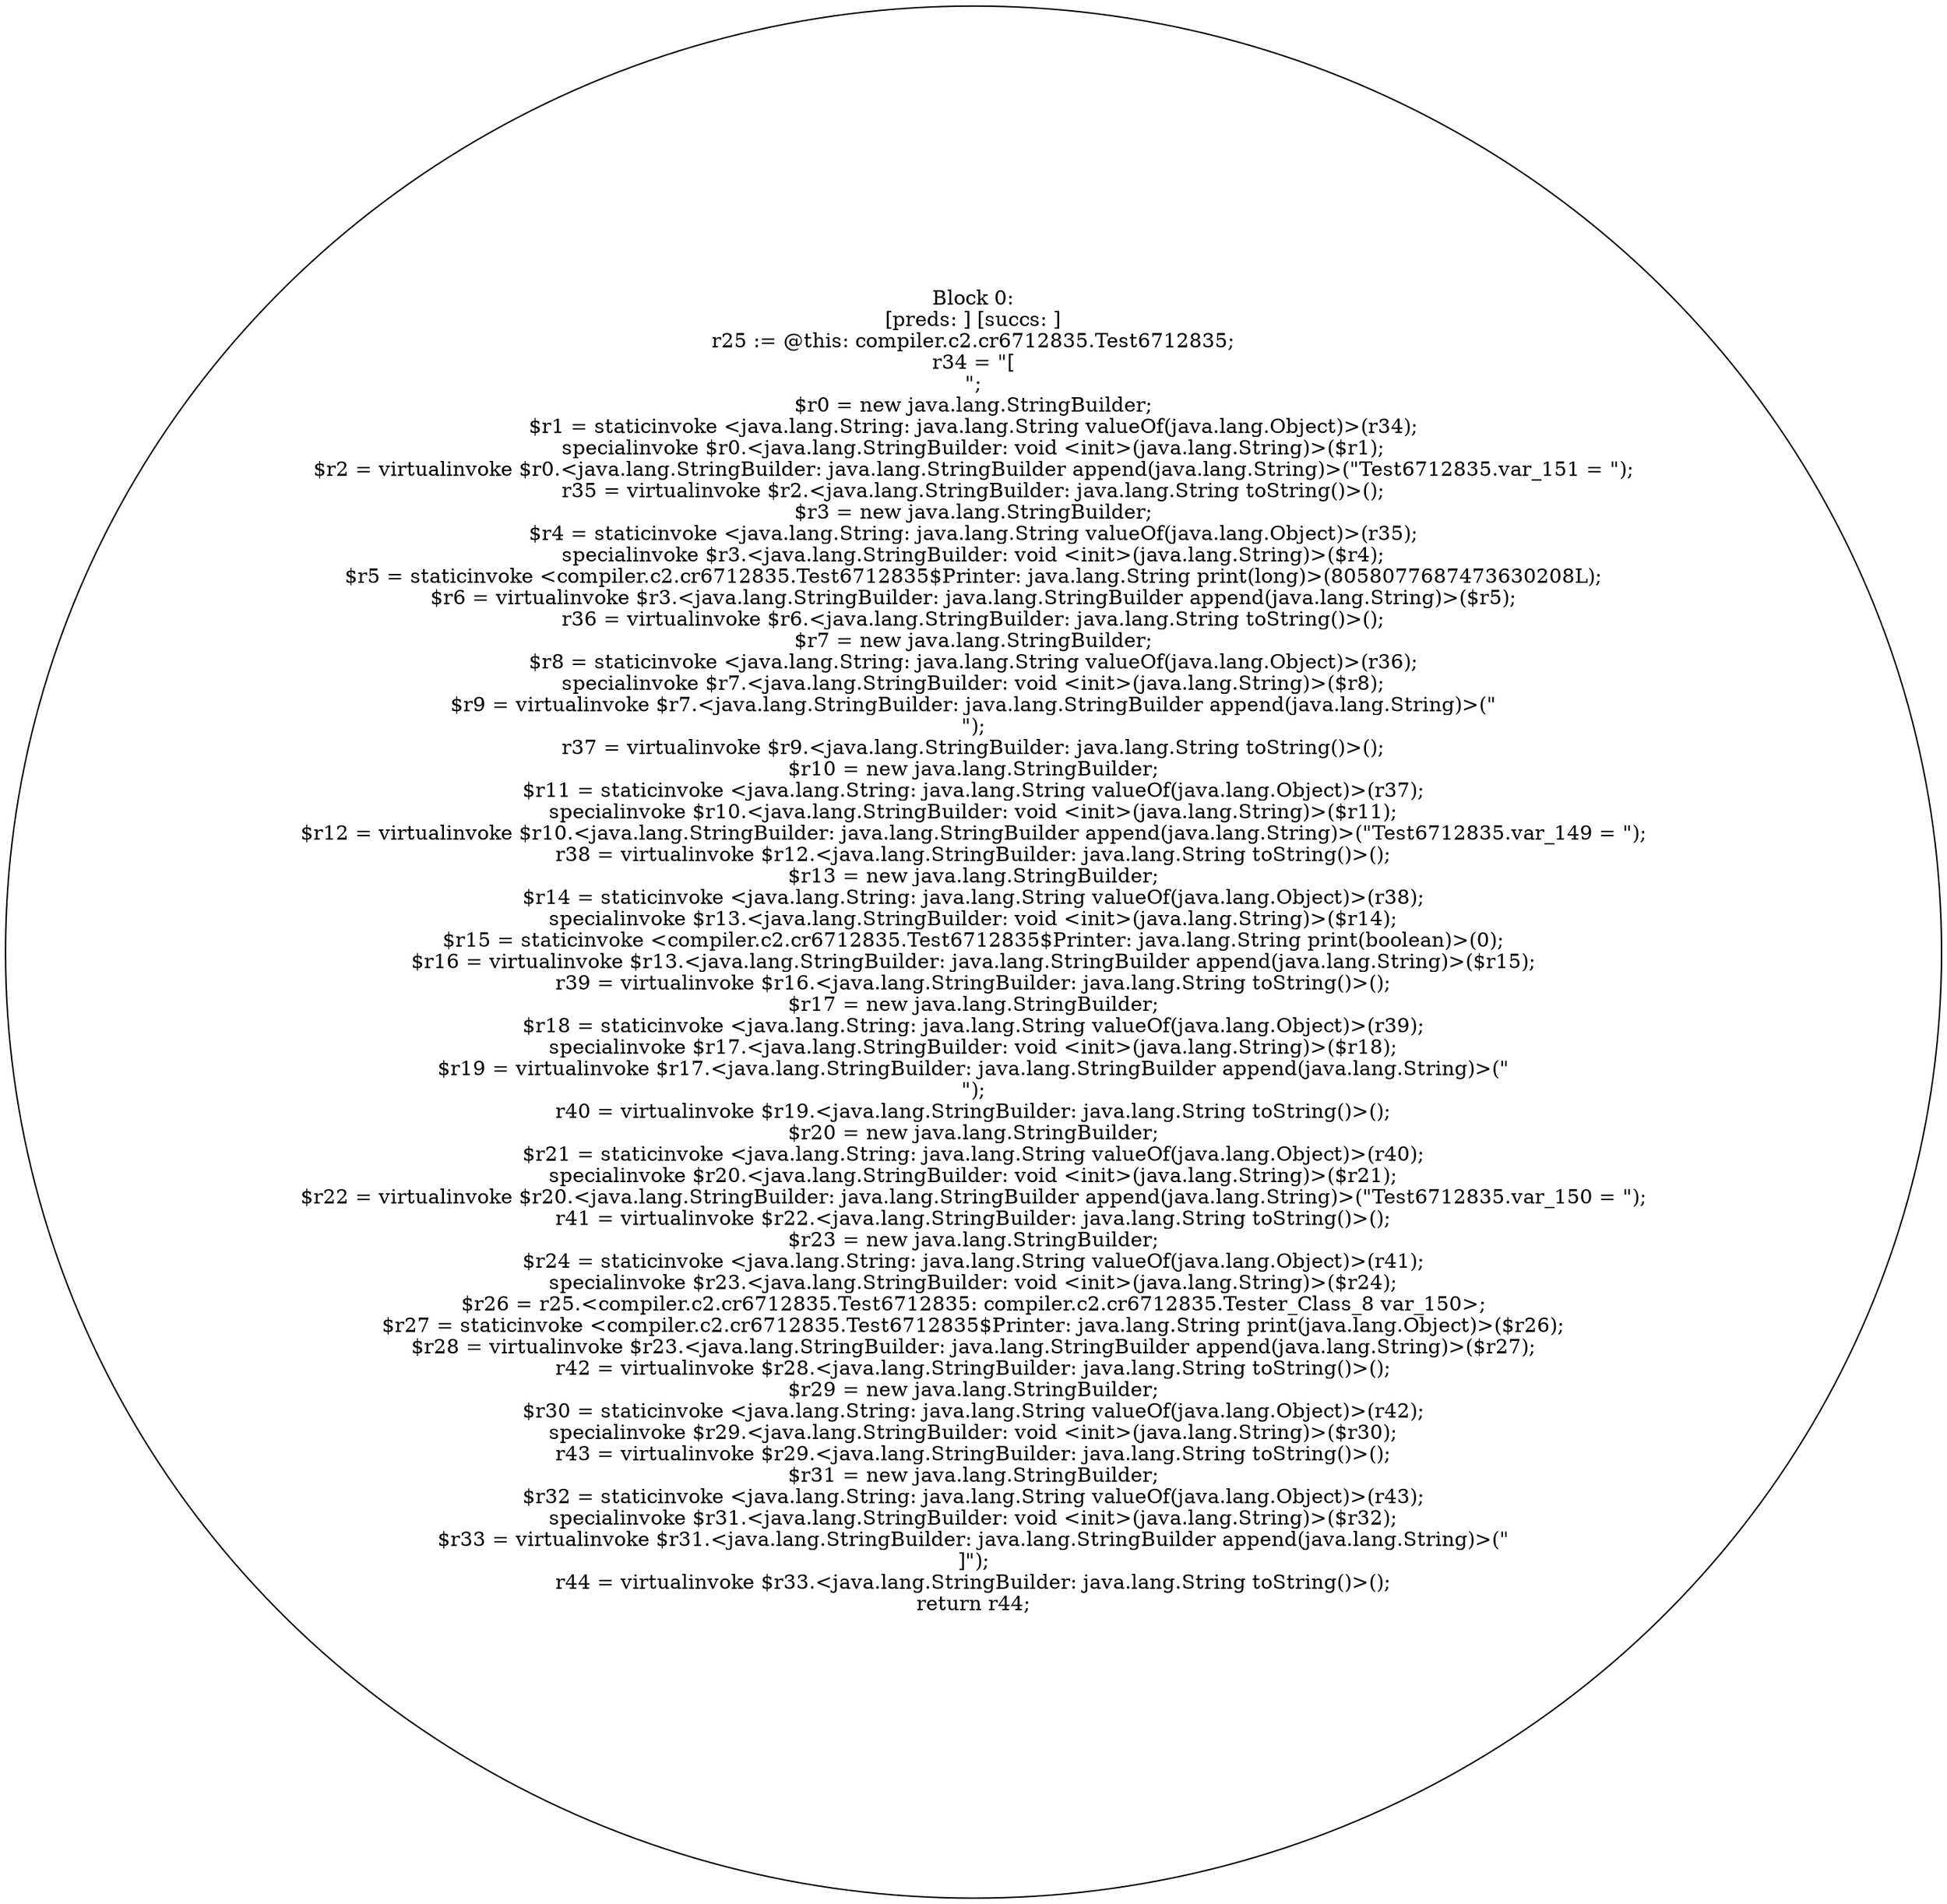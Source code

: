 digraph "unitGraph" {
    "Block 0:
[preds: ] [succs: ]
r25 := @this: compiler.c2.cr6712835.Test6712835;
r34 = \"[\n\";
$r0 = new java.lang.StringBuilder;
$r1 = staticinvoke <java.lang.String: java.lang.String valueOf(java.lang.Object)>(r34);
specialinvoke $r0.<java.lang.StringBuilder: void <init>(java.lang.String)>($r1);
$r2 = virtualinvoke $r0.<java.lang.StringBuilder: java.lang.StringBuilder append(java.lang.String)>(\"Test6712835.var_151 = \");
r35 = virtualinvoke $r2.<java.lang.StringBuilder: java.lang.String toString()>();
$r3 = new java.lang.StringBuilder;
$r4 = staticinvoke <java.lang.String: java.lang.String valueOf(java.lang.Object)>(r35);
specialinvoke $r3.<java.lang.StringBuilder: void <init>(java.lang.String)>($r4);
$r5 = staticinvoke <compiler.c2.cr6712835.Test6712835$Printer: java.lang.String print(long)>(8058077687473630208L);
$r6 = virtualinvoke $r3.<java.lang.StringBuilder: java.lang.StringBuilder append(java.lang.String)>($r5);
r36 = virtualinvoke $r6.<java.lang.StringBuilder: java.lang.String toString()>();
$r7 = new java.lang.StringBuilder;
$r8 = staticinvoke <java.lang.String: java.lang.String valueOf(java.lang.Object)>(r36);
specialinvoke $r7.<java.lang.StringBuilder: void <init>(java.lang.String)>($r8);
$r9 = virtualinvoke $r7.<java.lang.StringBuilder: java.lang.StringBuilder append(java.lang.String)>(\"\n\");
r37 = virtualinvoke $r9.<java.lang.StringBuilder: java.lang.String toString()>();
$r10 = new java.lang.StringBuilder;
$r11 = staticinvoke <java.lang.String: java.lang.String valueOf(java.lang.Object)>(r37);
specialinvoke $r10.<java.lang.StringBuilder: void <init>(java.lang.String)>($r11);
$r12 = virtualinvoke $r10.<java.lang.StringBuilder: java.lang.StringBuilder append(java.lang.String)>(\"Test6712835.var_149 = \");
r38 = virtualinvoke $r12.<java.lang.StringBuilder: java.lang.String toString()>();
$r13 = new java.lang.StringBuilder;
$r14 = staticinvoke <java.lang.String: java.lang.String valueOf(java.lang.Object)>(r38);
specialinvoke $r13.<java.lang.StringBuilder: void <init>(java.lang.String)>($r14);
$r15 = staticinvoke <compiler.c2.cr6712835.Test6712835$Printer: java.lang.String print(boolean)>(0);
$r16 = virtualinvoke $r13.<java.lang.StringBuilder: java.lang.StringBuilder append(java.lang.String)>($r15);
r39 = virtualinvoke $r16.<java.lang.StringBuilder: java.lang.String toString()>();
$r17 = new java.lang.StringBuilder;
$r18 = staticinvoke <java.lang.String: java.lang.String valueOf(java.lang.Object)>(r39);
specialinvoke $r17.<java.lang.StringBuilder: void <init>(java.lang.String)>($r18);
$r19 = virtualinvoke $r17.<java.lang.StringBuilder: java.lang.StringBuilder append(java.lang.String)>(\"\n\");
r40 = virtualinvoke $r19.<java.lang.StringBuilder: java.lang.String toString()>();
$r20 = new java.lang.StringBuilder;
$r21 = staticinvoke <java.lang.String: java.lang.String valueOf(java.lang.Object)>(r40);
specialinvoke $r20.<java.lang.StringBuilder: void <init>(java.lang.String)>($r21);
$r22 = virtualinvoke $r20.<java.lang.StringBuilder: java.lang.StringBuilder append(java.lang.String)>(\"Test6712835.var_150 = \");
r41 = virtualinvoke $r22.<java.lang.StringBuilder: java.lang.String toString()>();
$r23 = new java.lang.StringBuilder;
$r24 = staticinvoke <java.lang.String: java.lang.String valueOf(java.lang.Object)>(r41);
specialinvoke $r23.<java.lang.StringBuilder: void <init>(java.lang.String)>($r24);
$r26 = r25.<compiler.c2.cr6712835.Test6712835: compiler.c2.cr6712835.Tester_Class_8 var_150>;
$r27 = staticinvoke <compiler.c2.cr6712835.Test6712835$Printer: java.lang.String print(java.lang.Object)>($r26);
$r28 = virtualinvoke $r23.<java.lang.StringBuilder: java.lang.StringBuilder append(java.lang.String)>($r27);
r42 = virtualinvoke $r28.<java.lang.StringBuilder: java.lang.String toString()>();
$r29 = new java.lang.StringBuilder;
$r30 = staticinvoke <java.lang.String: java.lang.String valueOf(java.lang.Object)>(r42);
specialinvoke $r29.<java.lang.StringBuilder: void <init>(java.lang.String)>($r30);
r43 = virtualinvoke $r29.<java.lang.StringBuilder: java.lang.String toString()>();
$r31 = new java.lang.StringBuilder;
$r32 = staticinvoke <java.lang.String: java.lang.String valueOf(java.lang.Object)>(r43);
specialinvoke $r31.<java.lang.StringBuilder: void <init>(java.lang.String)>($r32);
$r33 = virtualinvoke $r31.<java.lang.StringBuilder: java.lang.StringBuilder append(java.lang.String)>(\"\n]\");
r44 = virtualinvoke $r33.<java.lang.StringBuilder: java.lang.String toString()>();
return r44;
"
}
